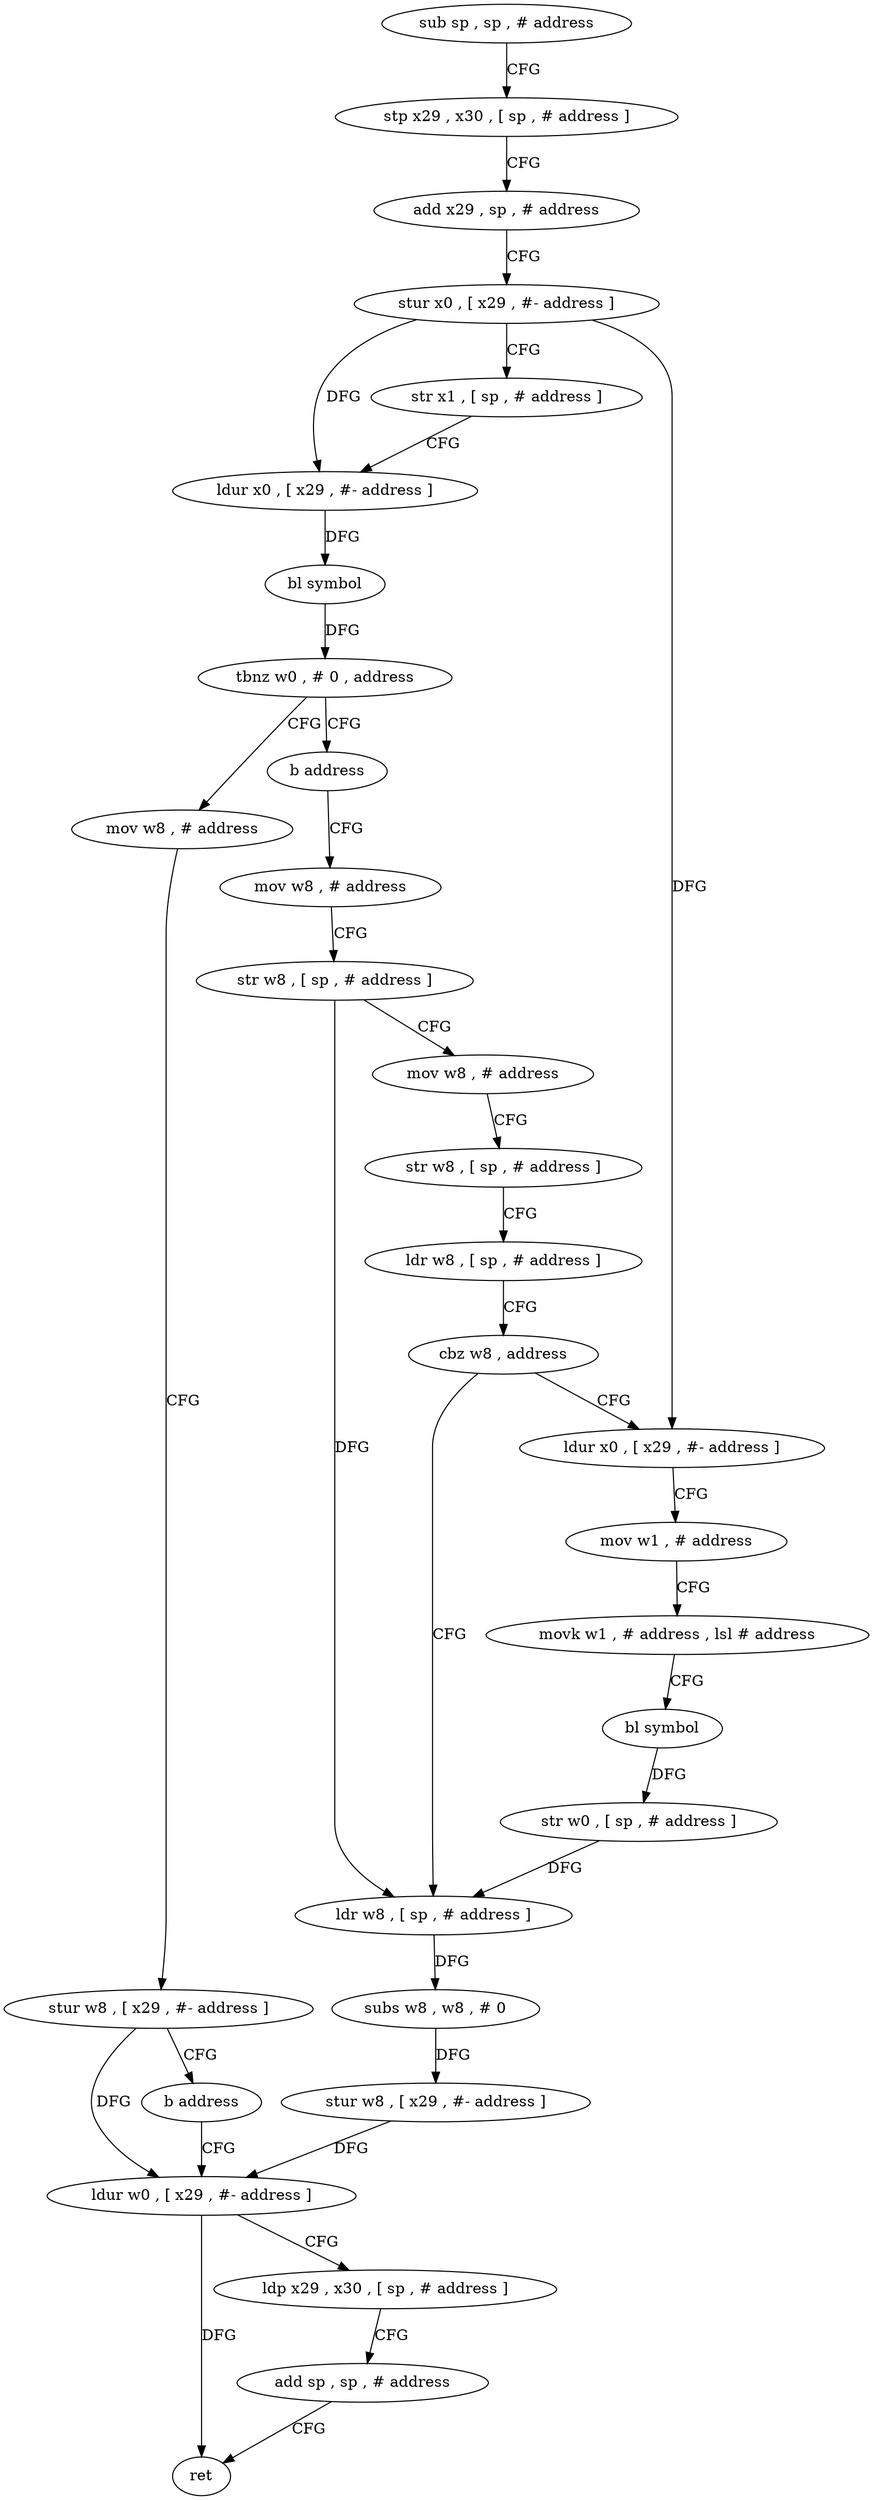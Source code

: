 digraph "func" {
"4287380" [label = "sub sp , sp , # address" ]
"4287384" [label = "stp x29 , x30 , [ sp , # address ]" ]
"4287388" [label = "add x29 , sp , # address" ]
"4287392" [label = "stur x0 , [ x29 , #- address ]" ]
"4287396" [label = "str x1 , [ sp , # address ]" ]
"4287400" [label = "ldur x0 , [ x29 , #- address ]" ]
"4287404" [label = "bl symbol" ]
"4287408" [label = "tbnz w0 , # 0 , address" ]
"4287416" [label = "mov w8 , # address" ]
"4287412" [label = "b address" ]
"4287420" [label = "stur w8 , [ x29 , #- address ]" ]
"4287424" [label = "b address" ]
"4287484" [label = "ldur w0 , [ x29 , #- address ]" ]
"4287428" [label = "mov w8 , # address" ]
"4287488" [label = "ldp x29 , x30 , [ sp , # address ]" ]
"4287492" [label = "add sp , sp , # address" ]
"4287496" [label = "ret" ]
"4287432" [label = "str w8 , [ sp , # address ]" ]
"4287436" [label = "mov w8 , # address" ]
"4287440" [label = "str w8 , [ sp , # address ]" ]
"4287444" [label = "ldr w8 , [ sp , # address ]" ]
"4287448" [label = "cbz w8 , address" ]
"4287472" [label = "ldr w8 , [ sp , # address ]" ]
"4287452" [label = "ldur x0 , [ x29 , #- address ]" ]
"4287476" [label = "subs w8 , w8 , # 0" ]
"4287480" [label = "stur w8 , [ x29 , #- address ]" ]
"4287456" [label = "mov w1 , # address" ]
"4287460" [label = "movk w1 , # address , lsl # address" ]
"4287464" [label = "bl symbol" ]
"4287468" [label = "str w0 , [ sp , # address ]" ]
"4287380" -> "4287384" [ label = "CFG" ]
"4287384" -> "4287388" [ label = "CFG" ]
"4287388" -> "4287392" [ label = "CFG" ]
"4287392" -> "4287396" [ label = "CFG" ]
"4287392" -> "4287400" [ label = "DFG" ]
"4287392" -> "4287452" [ label = "DFG" ]
"4287396" -> "4287400" [ label = "CFG" ]
"4287400" -> "4287404" [ label = "DFG" ]
"4287404" -> "4287408" [ label = "DFG" ]
"4287408" -> "4287416" [ label = "CFG" ]
"4287408" -> "4287412" [ label = "CFG" ]
"4287416" -> "4287420" [ label = "CFG" ]
"4287412" -> "4287428" [ label = "CFG" ]
"4287420" -> "4287424" [ label = "CFG" ]
"4287420" -> "4287484" [ label = "DFG" ]
"4287424" -> "4287484" [ label = "CFG" ]
"4287484" -> "4287488" [ label = "CFG" ]
"4287484" -> "4287496" [ label = "DFG" ]
"4287428" -> "4287432" [ label = "CFG" ]
"4287488" -> "4287492" [ label = "CFG" ]
"4287492" -> "4287496" [ label = "CFG" ]
"4287432" -> "4287436" [ label = "CFG" ]
"4287432" -> "4287472" [ label = "DFG" ]
"4287436" -> "4287440" [ label = "CFG" ]
"4287440" -> "4287444" [ label = "CFG" ]
"4287444" -> "4287448" [ label = "CFG" ]
"4287448" -> "4287472" [ label = "CFG" ]
"4287448" -> "4287452" [ label = "CFG" ]
"4287472" -> "4287476" [ label = "DFG" ]
"4287452" -> "4287456" [ label = "CFG" ]
"4287476" -> "4287480" [ label = "DFG" ]
"4287480" -> "4287484" [ label = "DFG" ]
"4287456" -> "4287460" [ label = "CFG" ]
"4287460" -> "4287464" [ label = "CFG" ]
"4287464" -> "4287468" [ label = "DFG" ]
"4287468" -> "4287472" [ label = "DFG" ]
}
